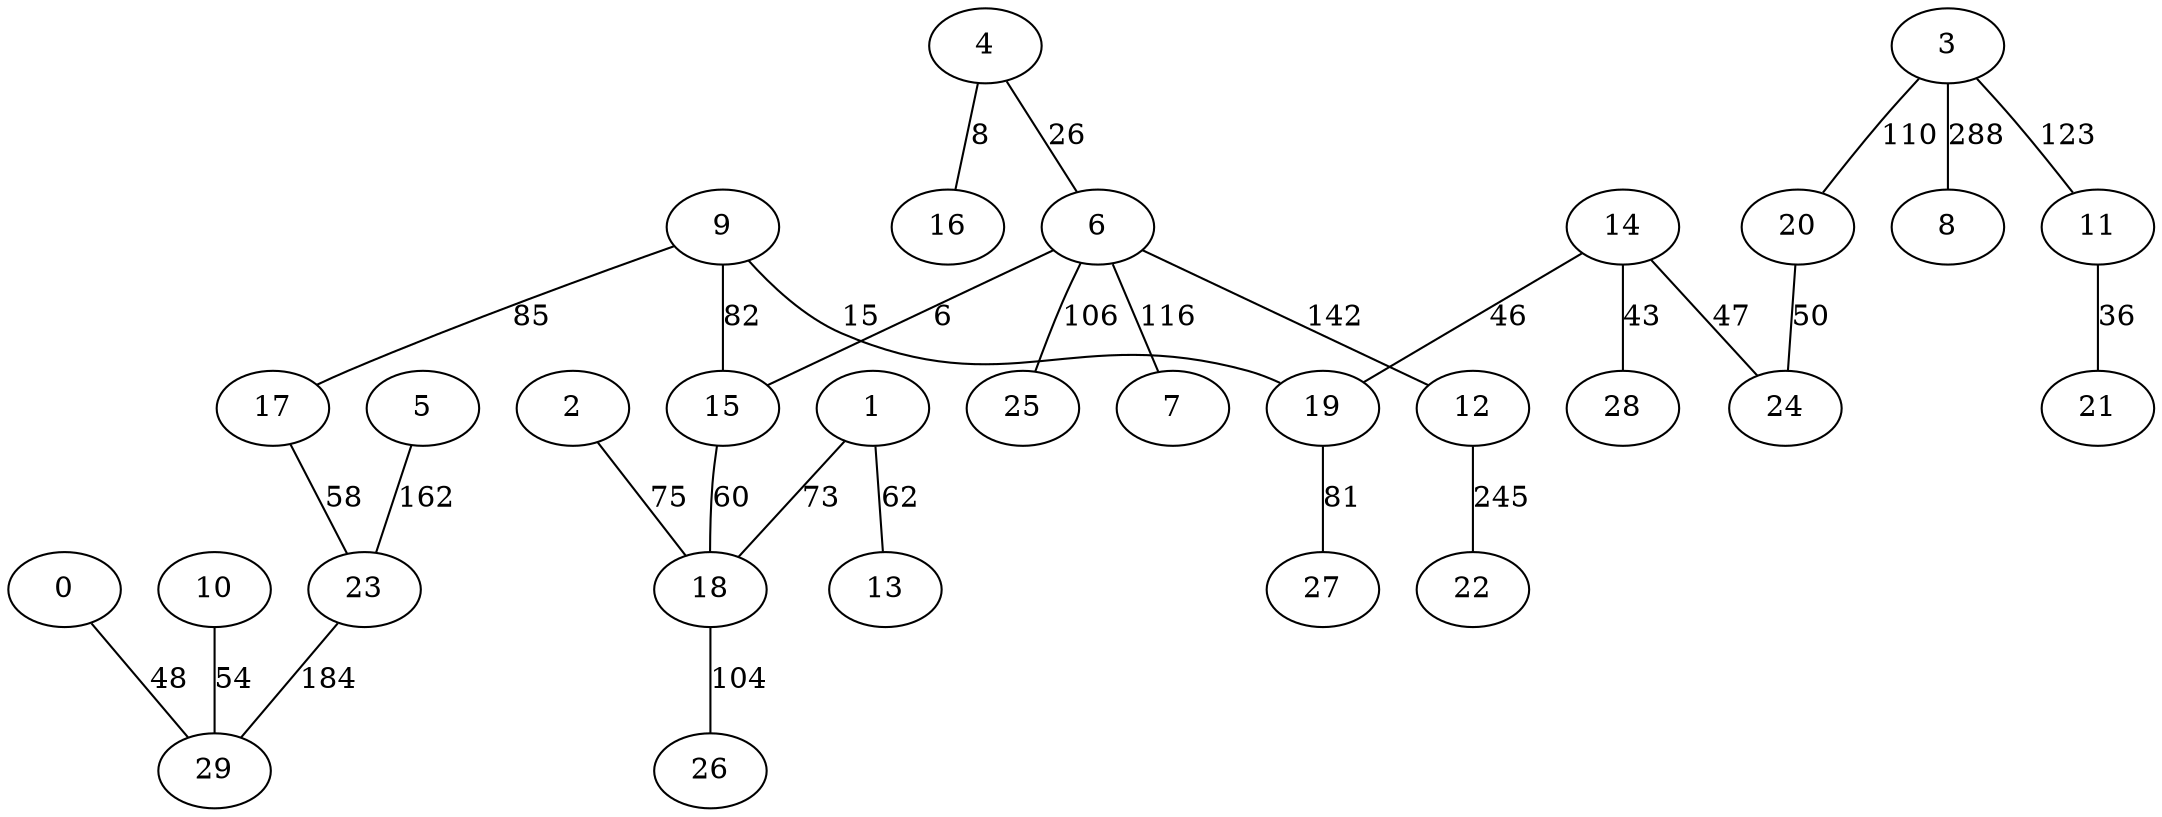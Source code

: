 strict graph G {
0;
1;
2;
3;
4;
5;
6;
7;
8;
9;
10;
11;
12;
13;
14;
15;
16;
17;
18;
19;
20;
21;
22;
23;
24;
25;
26;
27;
28;
29;
1 -- 18  [label=73];
6 -- 7  [label=116];
9 -- 19  [label=15];
14 -- 28  [label=43];
18 -- 26  [label=104];
0 -- 29  [label=48];
17 -- 23  [label=58];
12 -- 22  [label=245];
10 -- 29  [label=54];
4 -- 6  [label=26];
6 -- 15  [label=6];
5 -- 23  [label=162];
23 -- 29  [label=184];
15 -- 18  [label=60];
3 -- 20  [label=110];
3 -- 11  [label=123];
9 -- 15  [label=82];
3 -- 8  [label=288];
14 -- 19  [label=46];
6 -- 25  [label=106];
9 -- 17  [label=85];
19 -- 27  [label=81];
1 -- 13  [label=62];
14 -- 24  [label=47];
20 -- 24  [label=50];
11 -- 21  [label=36];
4 -- 16  [label=8];
6 -- 12  [label=142];
2 -- 18  [label=75];
}
